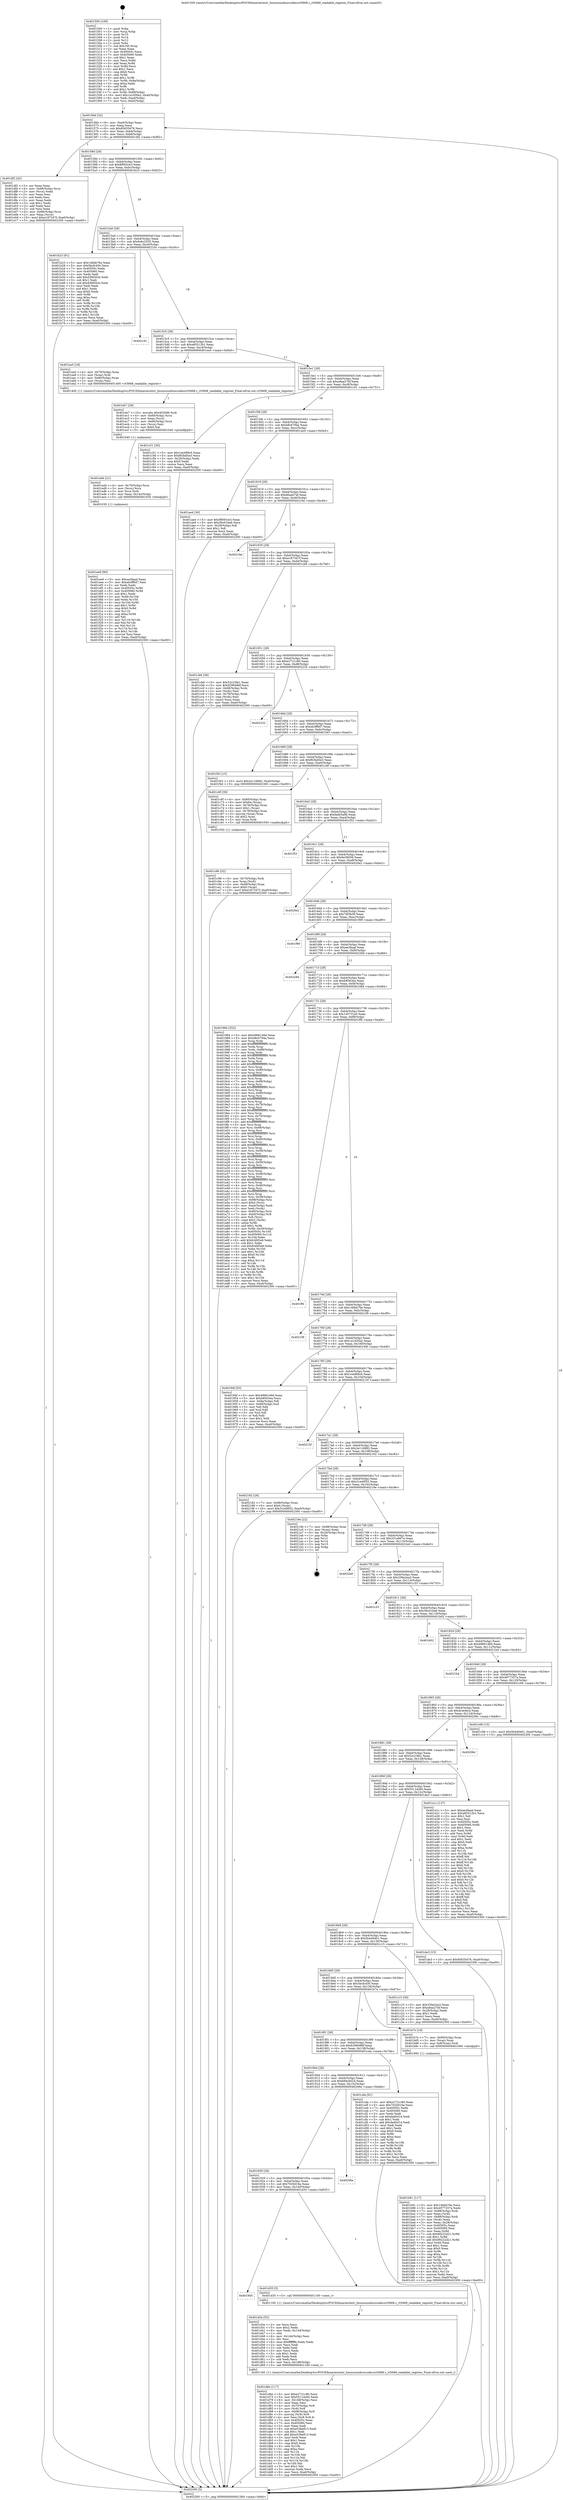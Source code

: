 digraph "0x401500" {
  label = "0x401500 (/mnt/c/Users/mathe/Desktop/tcc/POCII/binaries/extr_linuxsoundsoccodecsrt5668.c_rt5668_readable_register_Final-ollvm.out::main(0))"
  labelloc = "t"
  node[shape=record]

  Entry [label="",width=0.3,height=0.3,shape=circle,fillcolor=black,style=filled]
  "0x40156d" [label="{
     0x40156d [32]\l
     | [instrs]\l
     &nbsp;&nbsp;0x40156d \<+6\>: mov -0xa0(%rbp),%eax\l
     &nbsp;&nbsp;0x401573 \<+2\>: mov %eax,%ecx\l
     &nbsp;&nbsp;0x401575 \<+6\>: sub $0x85635d76,%ecx\l
     &nbsp;&nbsp;0x40157b \<+6\>: mov %eax,-0xb4(%rbp)\l
     &nbsp;&nbsp;0x401581 \<+6\>: mov %ecx,-0xb8(%rbp)\l
     &nbsp;&nbsp;0x401587 \<+6\>: je 0000000000401df2 \<main+0x8f2\>\l
  }"]
  "0x401df2" [label="{
     0x401df2 [42]\l
     | [instrs]\l
     &nbsp;&nbsp;0x401df2 \<+2\>: xor %eax,%eax\l
     &nbsp;&nbsp;0x401df4 \<+4\>: mov -0x68(%rbp),%rcx\l
     &nbsp;&nbsp;0x401df8 \<+2\>: mov (%rcx),%edx\l
     &nbsp;&nbsp;0x401dfa \<+2\>: mov %eax,%esi\l
     &nbsp;&nbsp;0x401dfc \<+2\>: sub %edx,%esi\l
     &nbsp;&nbsp;0x401dfe \<+2\>: mov %eax,%edx\l
     &nbsp;&nbsp;0x401e00 \<+3\>: sub $0x1,%edx\l
     &nbsp;&nbsp;0x401e03 \<+2\>: add %edx,%esi\l
     &nbsp;&nbsp;0x401e05 \<+2\>: sub %esi,%eax\l
     &nbsp;&nbsp;0x401e07 \<+4\>: mov -0x68(%rbp),%rcx\l
     &nbsp;&nbsp;0x401e0b \<+2\>: mov %eax,(%rcx)\l
     &nbsp;&nbsp;0x401e0d \<+10\>: movl $0xe187347f,-0xa0(%rbp)\l
     &nbsp;&nbsp;0x401e17 \<+5\>: jmp 0000000000402300 \<main+0xe00\>\l
  }"]
  "0x40158d" [label="{
     0x40158d [28]\l
     | [instrs]\l
     &nbsp;&nbsp;0x40158d \<+5\>: jmp 0000000000401592 \<main+0x92\>\l
     &nbsp;&nbsp;0x401592 \<+6\>: mov -0xb4(%rbp),%eax\l
     &nbsp;&nbsp;0x401598 \<+5\>: sub $0x8f093ce3,%eax\l
     &nbsp;&nbsp;0x40159d \<+6\>: mov %eax,-0xbc(%rbp)\l
     &nbsp;&nbsp;0x4015a3 \<+6\>: je 0000000000401b23 \<main+0x623\>\l
  }"]
  Exit [label="",width=0.3,height=0.3,shape=circle,fillcolor=black,style=filled,peripheries=2]
  "0x401b23" [label="{
     0x401b23 [91]\l
     | [instrs]\l
     &nbsp;&nbsp;0x401b23 \<+5\>: mov $0x146bb76e,%eax\l
     &nbsp;&nbsp;0x401b28 \<+5\>: mov $0x5bcfc450,%ecx\l
     &nbsp;&nbsp;0x401b2d \<+7\>: mov 0x40505c,%edx\l
     &nbsp;&nbsp;0x401b34 \<+7\>: mov 0x405060,%esi\l
     &nbsp;&nbsp;0x401b3b \<+2\>: mov %edx,%edi\l
     &nbsp;&nbsp;0x401b3d \<+6\>: add $0xd3fd50cb,%edi\l
     &nbsp;&nbsp;0x401b43 \<+3\>: sub $0x1,%edi\l
     &nbsp;&nbsp;0x401b46 \<+6\>: sub $0xd3fd50cb,%edi\l
     &nbsp;&nbsp;0x401b4c \<+3\>: imul %edi,%edx\l
     &nbsp;&nbsp;0x401b4f \<+3\>: and $0x1,%edx\l
     &nbsp;&nbsp;0x401b52 \<+3\>: cmp $0x0,%edx\l
     &nbsp;&nbsp;0x401b55 \<+4\>: sete %r8b\l
     &nbsp;&nbsp;0x401b59 \<+3\>: cmp $0xa,%esi\l
     &nbsp;&nbsp;0x401b5c \<+4\>: setl %r9b\l
     &nbsp;&nbsp;0x401b60 \<+3\>: mov %r8b,%r10b\l
     &nbsp;&nbsp;0x401b63 \<+3\>: and %r9b,%r10b\l
     &nbsp;&nbsp;0x401b66 \<+3\>: xor %r9b,%r8b\l
     &nbsp;&nbsp;0x401b69 \<+3\>: or %r8b,%r10b\l
     &nbsp;&nbsp;0x401b6c \<+4\>: test $0x1,%r10b\l
     &nbsp;&nbsp;0x401b70 \<+3\>: cmovne %ecx,%eax\l
     &nbsp;&nbsp;0x401b73 \<+6\>: mov %eax,-0xa0(%rbp)\l
     &nbsp;&nbsp;0x401b79 \<+5\>: jmp 0000000000402300 \<main+0xe00\>\l
  }"]
  "0x4015a9" [label="{
     0x4015a9 [28]\l
     | [instrs]\l
     &nbsp;&nbsp;0x4015a9 \<+5\>: jmp 00000000004015ae \<main+0xae\>\l
     &nbsp;&nbsp;0x4015ae \<+6\>: mov -0xb4(%rbp),%eax\l
     &nbsp;&nbsp;0x4015b4 \<+5\>: sub $0x9cbc2535,%eax\l
     &nbsp;&nbsp;0x4015b9 \<+6\>: mov %eax,-0xc0(%rbp)\l
     &nbsp;&nbsp;0x4015bf \<+6\>: je 000000000040210c \<main+0xc0c\>\l
  }"]
  "0x401ee9" [label="{
     0x401ee9 [90]\l
     | [instrs]\l
     &nbsp;&nbsp;0x401ee9 \<+5\>: mov $0xae3faad,%eax\l
     &nbsp;&nbsp;0x401eee \<+5\>: mov $0xeb3ff9d7,%esi\l
     &nbsp;&nbsp;0x401ef3 \<+2\>: xor %edx,%edx\l
     &nbsp;&nbsp;0x401ef5 \<+8\>: mov 0x40505c,%r8d\l
     &nbsp;&nbsp;0x401efd \<+8\>: mov 0x405060,%r9d\l
     &nbsp;&nbsp;0x401f05 \<+3\>: sub $0x1,%edx\l
     &nbsp;&nbsp;0x401f08 \<+3\>: mov %r8d,%r10d\l
     &nbsp;&nbsp;0x401f0b \<+3\>: add %edx,%r10d\l
     &nbsp;&nbsp;0x401f0e \<+4\>: imul %r10d,%r8d\l
     &nbsp;&nbsp;0x401f12 \<+4\>: and $0x1,%r8d\l
     &nbsp;&nbsp;0x401f16 \<+4\>: cmp $0x0,%r8d\l
     &nbsp;&nbsp;0x401f1a \<+4\>: sete %r11b\l
     &nbsp;&nbsp;0x401f1e \<+4\>: cmp $0xa,%r9d\l
     &nbsp;&nbsp;0x401f22 \<+3\>: setl %bl\l
     &nbsp;&nbsp;0x401f25 \<+3\>: mov %r11b,%r14b\l
     &nbsp;&nbsp;0x401f28 \<+3\>: and %bl,%r14b\l
     &nbsp;&nbsp;0x401f2b \<+3\>: xor %bl,%r11b\l
     &nbsp;&nbsp;0x401f2e \<+3\>: or %r11b,%r14b\l
     &nbsp;&nbsp;0x401f31 \<+4\>: test $0x1,%r14b\l
     &nbsp;&nbsp;0x401f35 \<+3\>: cmovne %esi,%eax\l
     &nbsp;&nbsp;0x401f38 \<+6\>: mov %eax,-0xa0(%rbp)\l
     &nbsp;&nbsp;0x401f3e \<+5\>: jmp 0000000000402300 \<main+0xe00\>\l
  }"]
  "0x40210c" [label="{
     0x40210c\l
  }", style=dashed]
  "0x4015c5" [label="{
     0x4015c5 [28]\l
     | [instrs]\l
     &nbsp;&nbsp;0x4015c5 \<+5\>: jmp 00000000004015ca \<main+0xca\>\l
     &nbsp;&nbsp;0x4015ca \<+6\>: mov -0xb4(%rbp),%eax\l
     &nbsp;&nbsp;0x4015d0 \<+5\>: sub $0xa85512b1,%eax\l
     &nbsp;&nbsp;0x4015d5 \<+6\>: mov %eax,-0xc4(%rbp)\l
     &nbsp;&nbsp;0x4015db \<+6\>: je 0000000000401ea5 \<main+0x9a5\>\l
  }"]
  "0x401ed4" [label="{
     0x401ed4 [21]\l
     | [instrs]\l
     &nbsp;&nbsp;0x401ed4 \<+4\>: mov -0x70(%rbp),%rcx\l
     &nbsp;&nbsp;0x401ed8 \<+3\>: mov (%rcx),%rcx\l
     &nbsp;&nbsp;0x401edb \<+3\>: mov %rcx,%rdi\l
     &nbsp;&nbsp;0x401ede \<+6\>: mov %eax,-0x14c(%rbp)\l
     &nbsp;&nbsp;0x401ee4 \<+5\>: call 0000000000401030 \<free@plt\>\l
     | [calls]\l
     &nbsp;&nbsp;0x401030 \{1\} (unknown)\l
  }"]
  "0x401ea5" [label="{
     0x401ea5 [18]\l
     | [instrs]\l
     &nbsp;&nbsp;0x401ea5 \<+4\>: mov -0x70(%rbp),%rax\l
     &nbsp;&nbsp;0x401ea9 \<+3\>: mov (%rax),%rdi\l
     &nbsp;&nbsp;0x401eac \<+4\>: mov -0x80(%rbp),%rax\l
     &nbsp;&nbsp;0x401eb0 \<+2\>: mov (%rax),%esi\l
     &nbsp;&nbsp;0x401eb2 \<+5\>: call 0000000000401400 \<rt5668_readable_register\>\l
     | [calls]\l
     &nbsp;&nbsp;0x401400 \{1\} (/mnt/c/Users/mathe/Desktop/tcc/POCII/binaries/extr_linuxsoundsoccodecsrt5668.c_rt5668_readable_register_Final-ollvm.out::rt5668_readable_register)\l
  }"]
  "0x4015e1" [label="{
     0x4015e1 [28]\l
     | [instrs]\l
     &nbsp;&nbsp;0x4015e1 \<+5\>: jmp 00000000004015e6 \<main+0xe6\>\l
     &nbsp;&nbsp;0x4015e6 \<+6\>: mov -0xb4(%rbp),%eax\l
     &nbsp;&nbsp;0x4015ec \<+5\>: sub $0xa8aa27bf,%eax\l
     &nbsp;&nbsp;0x4015f1 \<+6\>: mov %eax,-0xc8(%rbp)\l
     &nbsp;&nbsp;0x4015f7 \<+6\>: je 0000000000401c51 \<main+0x751\>\l
  }"]
  "0x401eb7" [label="{
     0x401eb7 [29]\l
     | [instrs]\l
     &nbsp;&nbsp;0x401eb7 \<+10\>: movabs $0x4030d6,%rdi\l
     &nbsp;&nbsp;0x401ec1 \<+4\>: mov -0x60(%rbp),%rcx\l
     &nbsp;&nbsp;0x401ec5 \<+2\>: mov %eax,(%rcx)\l
     &nbsp;&nbsp;0x401ec7 \<+4\>: mov -0x60(%rbp),%rcx\l
     &nbsp;&nbsp;0x401ecb \<+2\>: mov (%rcx),%esi\l
     &nbsp;&nbsp;0x401ecd \<+2\>: mov $0x0,%al\l
     &nbsp;&nbsp;0x401ecf \<+5\>: call 0000000000401040 \<printf@plt\>\l
     | [calls]\l
     &nbsp;&nbsp;0x401040 \{1\} (unknown)\l
  }"]
  "0x401c51" [label="{
     0x401c51 [30]\l
     | [instrs]\l
     &nbsp;&nbsp;0x401c51 \<+5\>: mov $0x1ee489c6,%eax\l
     &nbsp;&nbsp;0x401c56 \<+5\>: mov $0xf63bd5e3,%ecx\l
     &nbsp;&nbsp;0x401c5b \<+3\>: mov -0x28(%rbp),%edx\l
     &nbsp;&nbsp;0x401c5e \<+3\>: cmp $0x0,%edx\l
     &nbsp;&nbsp;0x401c61 \<+3\>: cmove %ecx,%eax\l
     &nbsp;&nbsp;0x401c64 \<+6\>: mov %eax,-0xa0(%rbp)\l
     &nbsp;&nbsp;0x401c6a \<+5\>: jmp 0000000000402300 \<main+0xe00\>\l
  }"]
  "0x4015fd" [label="{
     0x4015fd [28]\l
     | [instrs]\l
     &nbsp;&nbsp;0x4015fd \<+5\>: jmp 0000000000401602 \<main+0x102\>\l
     &nbsp;&nbsp;0x401602 \<+6\>: mov -0xb4(%rbp),%eax\l
     &nbsp;&nbsp;0x401608 \<+5\>: sub $0xb8c6794a,%eax\l
     &nbsp;&nbsp;0x40160d \<+6\>: mov %eax,-0xcc(%rbp)\l
     &nbsp;&nbsp;0x401613 \<+6\>: je 0000000000401ae4 \<main+0x5e4\>\l
  }"]
  "0x401d6e" [label="{
     0x401d6e [117]\l
     | [instrs]\l
     &nbsp;&nbsp;0x401d6e \<+5\>: mov $0xe2721c80,%ecx\l
     &nbsp;&nbsp;0x401d73 \<+5\>: mov $0x5511dc60,%edx\l
     &nbsp;&nbsp;0x401d78 \<+6\>: mov -0x148(%rbp),%esi\l
     &nbsp;&nbsp;0x401d7e \<+3\>: imul %eax,%esi\l
     &nbsp;&nbsp;0x401d81 \<+4\>: mov -0x70(%rbp),%r8\l
     &nbsp;&nbsp;0x401d85 \<+3\>: mov (%r8),%r8\l
     &nbsp;&nbsp;0x401d88 \<+4\>: mov -0x68(%rbp),%r9\l
     &nbsp;&nbsp;0x401d8c \<+3\>: movslq (%r9),%r9\l
     &nbsp;&nbsp;0x401d8f \<+4\>: mov %esi,(%r8,%r9,4)\l
     &nbsp;&nbsp;0x401d93 \<+7\>: mov 0x40505c,%eax\l
     &nbsp;&nbsp;0x401d9a \<+7\>: mov 0x405060,%esi\l
     &nbsp;&nbsp;0x401da1 \<+2\>: mov %eax,%edi\l
     &nbsp;&nbsp;0x401da3 \<+6\>: sub $0xe53be813,%edi\l
     &nbsp;&nbsp;0x401da9 \<+3\>: sub $0x1,%edi\l
     &nbsp;&nbsp;0x401dac \<+6\>: add $0xe53be813,%edi\l
     &nbsp;&nbsp;0x401db2 \<+3\>: imul %edi,%eax\l
     &nbsp;&nbsp;0x401db5 \<+3\>: and $0x1,%eax\l
     &nbsp;&nbsp;0x401db8 \<+3\>: cmp $0x0,%eax\l
     &nbsp;&nbsp;0x401dbb \<+4\>: sete %r10b\l
     &nbsp;&nbsp;0x401dbf \<+3\>: cmp $0xa,%esi\l
     &nbsp;&nbsp;0x401dc2 \<+4\>: setl %r11b\l
     &nbsp;&nbsp;0x401dc6 \<+3\>: mov %r10b,%bl\l
     &nbsp;&nbsp;0x401dc9 \<+3\>: and %r11b,%bl\l
     &nbsp;&nbsp;0x401dcc \<+3\>: xor %r11b,%r10b\l
     &nbsp;&nbsp;0x401dcf \<+3\>: or %r10b,%bl\l
     &nbsp;&nbsp;0x401dd2 \<+3\>: test $0x1,%bl\l
     &nbsp;&nbsp;0x401dd5 \<+3\>: cmovne %edx,%ecx\l
     &nbsp;&nbsp;0x401dd8 \<+6\>: mov %ecx,-0xa0(%rbp)\l
     &nbsp;&nbsp;0x401dde \<+5\>: jmp 0000000000402300 \<main+0xe00\>\l
  }"]
  "0x401ae4" [label="{
     0x401ae4 [30]\l
     | [instrs]\l
     &nbsp;&nbsp;0x401ae4 \<+5\>: mov $0x8f093ce3,%eax\l
     &nbsp;&nbsp;0x401ae9 \<+5\>: mov $0x39c01ba6,%ecx\l
     &nbsp;&nbsp;0x401aee \<+3\>: mov -0x29(%rbp),%dl\l
     &nbsp;&nbsp;0x401af1 \<+3\>: test $0x1,%dl\l
     &nbsp;&nbsp;0x401af4 \<+3\>: cmovne %ecx,%eax\l
     &nbsp;&nbsp;0x401af7 \<+6\>: mov %eax,-0xa0(%rbp)\l
     &nbsp;&nbsp;0x401afd \<+5\>: jmp 0000000000402300 \<main+0xe00\>\l
  }"]
  "0x401619" [label="{
     0x401619 [28]\l
     | [instrs]\l
     &nbsp;&nbsp;0x401619 \<+5\>: jmp 000000000040161e \<main+0x11e\>\l
     &nbsp;&nbsp;0x40161e \<+6\>: mov -0xb4(%rbp),%eax\l
     &nbsp;&nbsp;0x401624 \<+5\>: sub $0xd6aa67af,%eax\l
     &nbsp;&nbsp;0x401629 \<+6\>: mov %eax,-0xd0(%rbp)\l
     &nbsp;&nbsp;0x40162f \<+6\>: je 000000000040216e \<main+0xc6e\>\l
  }"]
  "0x401d3a" [label="{
     0x401d3a [52]\l
     | [instrs]\l
     &nbsp;&nbsp;0x401d3a \<+2\>: xor %ecx,%ecx\l
     &nbsp;&nbsp;0x401d3c \<+5\>: mov $0x2,%edx\l
     &nbsp;&nbsp;0x401d41 \<+6\>: mov %edx,-0x144(%rbp)\l
     &nbsp;&nbsp;0x401d47 \<+1\>: cltd\l
     &nbsp;&nbsp;0x401d48 \<+6\>: mov -0x144(%rbp),%esi\l
     &nbsp;&nbsp;0x401d4e \<+2\>: idiv %esi\l
     &nbsp;&nbsp;0x401d50 \<+6\>: imul $0xfffffffe,%edx,%edx\l
     &nbsp;&nbsp;0x401d56 \<+2\>: mov %ecx,%edi\l
     &nbsp;&nbsp;0x401d58 \<+2\>: sub %edx,%edi\l
     &nbsp;&nbsp;0x401d5a \<+2\>: mov %ecx,%edx\l
     &nbsp;&nbsp;0x401d5c \<+3\>: sub $0x1,%edx\l
     &nbsp;&nbsp;0x401d5f \<+2\>: add %edx,%edi\l
     &nbsp;&nbsp;0x401d61 \<+2\>: sub %edi,%ecx\l
     &nbsp;&nbsp;0x401d63 \<+6\>: mov %ecx,-0x148(%rbp)\l
     &nbsp;&nbsp;0x401d69 \<+5\>: call 0000000000401160 \<next_i\>\l
     | [calls]\l
     &nbsp;&nbsp;0x401160 \{1\} (/mnt/c/Users/mathe/Desktop/tcc/POCII/binaries/extr_linuxsoundsoccodecsrt5668.c_rt5668_readable_register_Final-ollvm.out::next_i)\l
  }"]
  "0x40216e" [label="{
     0x40216e\l
  }", style=dashed]
  "0x401635" [label="{
     0x401635 [28]\l
     | [instrs]\l
     &nbsp;&nbsp;0x401635 \<+5\>: jmp 000000000040163a \<main+0x13a\>\l
     &nbsp;&nbsp;0x40163a \<+6\>: mov -0xb4(%rbp),%eax\l
     &nbsp;&nbsp;0x401640 \<+5\>: sub $0xe187347f,%eax\l
     &nbsp;&nbsp;0x401645 \<+6\>: mov %eax,-0xd4(%rbp)\l
     &nbsp;&nbsp;0x40164b \<+6\>: je 0000000000401cb6 \<main+0x7b6\>\l
  }"]
  "0x401945" [label="{
     0x401945\l
  }", style=dashed]
  "0x401cb6" [label="{
     0x401cb6 [36]\l
     | [instrs]\l
     &nbsp;&nbsp;0x401cb6 \<+5\>: mov $0x52c23fe1,%eax\l
     &nbsp;&nbsp;0x401cbb \<+5\>: mov $0x6298486f,%ecx\l
     &nbsp;&nbsp;0x401cc0 \<+4\>: mov -0x68(%rbp),%rdx\l
     &nbsp;&nbsp;0x401cc4 \<+2\>: mov (%rdx),%esi\l
     &nbsp;&nbsp;0x401cc6 \<+4\>: mov -0x78(%rbp),%rdx\l
     &nbsp;&nbsp;0x401cca \<+2\>: cmp (%rdx),%esi\l
     &nbsp;&nbsp;0x401ccc \<+3\>: cmovl %ecx,%eax\l
     &nbsp;&nbsp;0x401ccf \<+6\>: mov %eax,-0xa0(%rbp)\l
     &nbsp;&nbsp;0x401cd5 \<+5\>: jmp 0000000000402300 \<main+0xe00\>\l
  }"]
  "0x401651" [label="{
     0x401651 [28]\l
     | [instrs]\l
     &nbsp;&nbsp;0x401651 \<+5\>: jmp 0000000000401656 \<main+0x156\>\l
     &nbsp;&nbsp;0x401656 \<+6\>: mov -0xb4(%rbp),%eax\l
     &nbsp;&nbsp;0x40165c \<+5\>: sub $0xe2721c80,%eax\l
     &nbsp;&nbsp;0x401661 \<+6\>: mov %eax,-0xd8(%rbp)\l
     &nbsp;&nbsp;0x401667 \<+6\>: je 0000000000402232 \<main+0xd32\>\l
  }"]
  "0x401d35" [label="{
     0x401d35 [5]\l
     | [instrs]\l
     &nbsp;&nbsp;0x401d35 \<+5\>: call 0000000000401160 \<next_i\>\l
     | [calls]\l
     &nbsp;&nbsp;0x401160 \{1\} (/mnt/c/Users/mathe/Desktop/tcc/POCII/binaries/extr_linuxsoundsoccodecsrt5668.c_rt5668_readable_register_Final-ollvm.out::next_i)\l
  }"]
  "0x402232" [label="{
     0x402232\l
  }", style=dashed]
  "0x40166d" [label="{
     0x40166d [28]\l
     | [instrs]\l
     &nbsp;&nbsp;0x40166d \<+5\>: jmp 0000000000401672 \<main+0x172\>\l
     &nbsp;&nbsp;0x401672 \<+6\>: mov -0xb4(%rbp),%eax\l
     &nbsp;&nbsp;0x401678 \<+5\>: sub $0xeb3ff9d7,%eax\l
     &nbsp;&nbsp;0x40167d \<+6\>: mov %eax,-0xdc(%rbp)\l
     &nbsp;&nbsp;0x401683 \<+6\>: je 0000000000401f43 \<main+0xa43\>\l
  }"]
  "0x401929" [label="{
     0x401929 [28]\l
     | [instrs]\l
     &nbsp;&nbsp;0x401929 \<+5\>: jmp 000000000040192e \<main+0x42e\>\l
     &nbsp;&nbsp;0x40192e \<+6\>: mov -0xb4(%rbp),%eax\l
     &nbsp;&nbsp;0x401934 \<+5\>: sub $0x7020d16a,%eax\l
     &nbsp;&nbsp;0x401939 \<+6\>: mov %eax,-0x140(%rbp)\l
     &nbsp;&nbsp;0x40193f \<+6\>: je 0000000000401d35 \<main+0x835\>\l
  }"]
  "0x401f43" [label="{
     0x401f43 [15]\l
     | [instrs]\l
     &nbsp;&nbsp;0x401f43 \<+10\>: movl $0x2e116892,-0xa0(%rbp)\l
     &nbsp;&nbsp;0x401f4d \<+5\>: jmp 0000000000402300 \<main+0xe00\>\l
  }"]
  "0x401689" [label="{
     0x401689 [28]\l
     | [instrs]\l
     &nbsp;&nbsp;0x401689 \<+5\>: jmp 000000000040168e \<main+0x18e\>\l
     &nbsp;&nbsp;0x40168e \<+6\>: mov -0xb4(%rbp),%eax\l
     &nbsp;&nbsp;0x401694 \<+5\>: sub $0xf63bd5e3,%eax\l
     &nbsp;&nbsp;0x401699 \<+6\>: mov %eax,-0xe0(%rbp)\l
     &nbsp;&nbsp;0x40169f \<+6\>: je 0000000000401c6f \<main+0x76f\>\l
  }"]
  "0x40206e" [label="{
     0x40206e\l
  }", style=dashed]
  "0x401c6f" [label="{
     0x401c6f [39]\l
     | [instrs]\l
     &nbsp;&nbsp;0x401c6f \<+4\>: mov -0x80(%rbp),%rax\l
     &nbsp;&nbsp;0x401c73 \<+6\>: movl $0x64,(%rax)\l
     &nbsp;&nbsp;0x401c79 \<+4\>: mov -0x78(%rbp),%rax\l
     &nbsp;&nbsp;0x401c7d \<+6\>: movl $0x1,(%rax)\l
     &nbsp;&nbsp;0x401c83 \<+4\>: mov -0x78(%rbp),%rax\l
     &nbsp;&nbsp;0x401c87 \<+3\>: movslq (%rax),%rax\l
     &nbsp;&nbsp;0x401c8a \<+4\>: shl $0x2,%rax\l
     &nbsp;&nbsp;0x401c8e \<+3\>: mov %rax,%rdi\l
     &nbsp;&nbsp;0x401c91 \<+5\>: call 0000000000401050 \<malloc@plt\>\l
     | [calls]\l
     &nbsp;&nbsp;0x401050 \{1\} (unknown)\l
  }"]
  "0x4016a5" [label="{
     0x4016a5 [28]\l
     | [instrs]\l
     &nbsp;&nbsp;0x4016a5 \<+5\>: jmp 00000000004016aa \<main+0x1aa\>\l
     &nbsp;&nbsp;0x4016aa \<+6\>: mov -0xb4(%rbp),%eax\l
     &nbsp;&nbsp;0x4016b0 \<+5\>: sub $0xfadb5a9b,%eax\l
     &nbsp;&nbsp;0x4016b5 \<+6\>: mov %eax,-0xe4(%rbp)\l
     &nbsp;&nbsp;0x4016bb \<+6\>: je 0000000000401f52 \<main+0xa52\>\l
  }"]
  "0x40190d" [label="{
     0x40190d [28]\l
     | [instrs]\l
     &nbsp;&nbsp;0x40190d \<+5\>: jmp 0000000000401912 \<main+0x412\>\l
     &nbsp;&nbsp;0x401912 \<+6\>: mov -0xb4(%rbp),%eax\l
     &nbsp;&nbsp;0x401918 \<+5\>: sub $0x694cb024,%eax\l
     &nbsp;&nbsp;0x40191d \<+6\>: mov %eax,-0x13c(%rbp)\l
     &nbsp;&nbsp;0x401923 \<+6\>: je 000000000040206e \<main+0xb6e\>\l
  }"]
  "0x401f52" [label="{
     0x401f52\l
  }", style=dashed]
  "0x4016c1" [label="{
     0x4016c1 [28]\l
     | [instrs]\l
     &nbsp;&nbsp;0x4016c1 \<+5\>: jmp 00000000004016c6 \<main+0x1c6\>\l
     &nbsp;&nbsp;0x4016c6 \<+6\>: mov -0xb4(%rbp),%eax\l
     &nbsp;&nbsp;0x4016cc \<+5\>: sub $0x6e39056,%eax\l
     &nbsp;&nbsp;0x4016d1 \<+6\>: mov %eax,-0xe8(%rbp)\l
     &nbsp;&nbsp;0x4016d7 \<+6\>: je 00000000004020e2 \<main+0xbe2\>\l
  }"]
  "0x401cda" [label="{
     0x401cda [91]\l
     | [instrs]\l
     &nbsp;&nbsp;0x401cda \<+5\>: mov $0xe2721c80,%eax\l
     &nbsp;&nbsp;0x401cdf \<+5\>: mov $0x7020d16a,%ecx\l
     &nbsp;&nbsp;0x401ce4 \<+7\>: mov 0x40505c,%edx\l
     &nbsp;&nbsp;0x401ceb \<+7\>: mov 0x405060,%esi\l
     &nbsp;&nbsp;0x401cf2 \<+2\>: mov %edx,%edi\l
     &nbsp;&nbsp;0x401cf4 \<+6\>: sub $0xda4fcf14,%edi\l
     &nbsp;&nbsp;0x401cfa \<+3\>: sub $0x1,%edi\l
     &nbsp;&nbsp;0x401cfd \<+6\>: add $0xda4fcf14,%edi\l
     &nbsp;&nbsp;0x401d03 \<+3\>: imul %edi,%edx\l
     &nbsp;&nbsp;0x401d06 \<+3\>: and $0x1,%edx\l
     &nbsp;&nbsp;0x401d09 \<+3\>: cmp $0x0,%edx\l
     &nbsp;&nbsp;0x401d0c \<+4\>: sete %r8b\l
     &nbsp;&nbsp;0x401d10 \<+3\>: cmp $0xa,%esi\l
     &nbsp;&nbsp;0x401d13 \<+4\>: setl %r9b\l
     &nbsp;&nbsp;0x401d17 \<+3\>: mov %r8b,%r10b\l
     &nbsp;&nbsp;0x401d1a \<+3\>: and %r9b,%r10b\l
     &nbsp;&nbsp;0x401d1d \<+3\>: xor %r9b,%r8b\l
     &nbsp;&nbsp;0x401d20 \<+3\>: or %r8b,%r10b\l
     &nbsp;&nbsp;0x401d23 \<+4\>: test $0x1,%r10b\l
     &nbsp;&nbsp;0x401d27 \<+3\>: cmovne %ecx,%eax\l
     &nbsp;&nbsp;0x401d2a \<+6\>: mov %eax,-0xa0(%rbp)\l
     &nbsp;&nbsp;0x401d30 \<+5\>: jmp 0000000000402300 \<main+0xe00\>\l
  }"]
  "0x4020e2" [label="{
     0x4020e2\l
  }", style=dashed]
  "0x4016dd" [label="{
     0x4016dd [28]\l
     | [instrs]\l
     &nbsp;&nbsp;0x4016dd \<+5\>: jmp 00000000004016e2 \<main+0x1e2\>\l
     &nbsp;&nbsp;0x4016e2 \<+6\>: mov -0xb4(%rbp),%eax\l
     &nbsp;&nbsp;0x4016e8 \<+5\>: sub $0x76f3b39,%eax\l
     &nbsp;&nbsp;0x4016ed \<+6\>: mov %eax,-0xec(%rbp)\l
     &nbsp;&nbsp;0x4016f3 \<+6\>: je 0000000000401f99 \<main+0xa99\>\l
  }"]
  "0x401c96" [label="{
     0x401c96 [32]\l
     | [instrs]\l
     &nbsp;&nbsp;0x401c96 \<+4\>: mov -0x70(%rbp),%rdi\l
     &nbsp;&nbsp;0x401c9a \<+3\>: mov %rax,(%rdi)\l
     &nbsp;&nbsp;0x401c9d \<+4\>: mov -0x68(%rbp),%rax\l
     &nbsp;&nbsp;0x401ca1 \<+6\>: movl $0x0,(%rax)\l
     &nbsp;&nbsp;0x401ca7 \<+10\>: movl $0xe187347f,-0xa0(%rbp)\l
     &nbsp;&nbsp;0x401cb1 \<+5\>: jmp 0000000000402300 \<main+0xe00\>\l
  }"]
  "0x401f99" [label="{
     0x401f99\l
  }", style=dashed]
  "0x4016f9" [label="{
     0x4016f9 [28]\l
     | [instrs]\l
     &nbsp;&nbsp;0x4016f9 \<+5\>: jmp 00000000004016fe \<main+0x1fe\>\l
     &nbsp;&nbsp;0x4016fe \<+6\>: mov -0xb4(%rbp),%eax\l
     &nbsp;&nbsp;0x401704 \<+5\>: sub $0xae3faad,%eax\l
     &nbsp;&nbsp;0x401709 \<+6\>: mov %eax,-0xf0(%rbp)\l
     &nbsp;&nbsp;0x40170f \<+6\>: je 000000000040228d \<main+0xd8d\>\l
  }"]
  "0x401b91" [label="{
     0x401b91 [117]\l
     | [instrs]\l
     &nbsp;&nbsp;0x401b91 \<+5\>: mov $0x146bb76e,%ecx\l
     &nbsp;&nbsp;0x401b96 \<+5\>: mov $0x4977257a,%edx\l
     &nbsp;&nbsp;0x401b9b \<+7\>: mov -0x88(%rbp),%rdi\l
     &nbsp;&nbsp;0x401ba2 \<+2\>: mov %eax,(%rdi)\l
     &nbsp;&nbsp;0x401ba4 \<+7\>: mov -0x88(%rbp),%rdi\l
     &nbsp;&nbsp;0x401bab \<+2\>: mov (%rdi),%eax\l
     &nbsp;&nbsp;0x401bad \<+3\>: mov %eax,-0x28(%rbp)\l
     &nbsp;&nbsp;0x401bb0 \<+7\>: mov 0x40505c,%eax\l
     &nbsp;&nbsp;0x401bb7 \<+7\>: mov 0x405060,%esi\l
     &nbsp;&nbsp;0x401bbe \<+3\>: mov %eax,%r8d\l
     &nbsp;&nbsp;0x401bc1 \<+7\>: sub $0x99222d21,%r8d\l
     &nbsp;&nbsp;0x401bc8 \<+4\>: sub $0x1,%r8d\l
     &nbsp;&nbsp;0x401bcc \<+7\>: add $0x99222d21,%r8d\l
     &nbsp;&nbsp;0x401bd3 \<+4\>: imul %r8d,%eax\l
     &nbsp;&nbsp;0x401bd7 \<+3\>: and $0x1,%eax\l
     &nbsp;&nbsp;0x401bda \<+3\>: cmp $0x0,%eax\l
     &nbsp;&nbsp;0x401bdd \<+4\>: sete %r9b\l
     &nbsp;&nbsp;0x401be1 \<+3\>: cmp $0xa,%esi\l
     &nbsp;&nbsp;0x401be4 \<+4\>: setl %r10b\l
     &nbsp;&nbsp;0x401be8 \<+3\>: mov %r9b,%r11b\l
     &nbsp;&nbsp;0x401beb \<+3\>: and %r10b,%r11b\l
     &nbsp;&nbsp;0x401bee \<+3\>: xor %r10b,%r9b\l
     &nbsp;&nbsp;0x401bf1 \<+3\>: or %r9b,%r11b\l
     &nbsp;&nbsp;0x401bf4 \<+4\>: test $0x1,%r11b\l
     &nbsp;&nbsp;0x401bf8 \<+3\>: cmovne %edx,%ecx\l
     &nbsp;&nbsp;0x401bfb \<+6\>: mov %ecx,-0xa0(%rbp)\l
     &nbsp;&nbsp;0x401c01 \<+5\>: jmp 0000000000402300 \<main+0xe00\>\l
  }"]
  "0x40228d" [label="{
     0x40228d\l
  }", style=dashed]
  "0x401715" [label="{
     0x401715 [28]\l
     | [instrs]\l
     &nbsp;&nbsp;0x401715 \<+5\>: jmp 000000000040171a \<main+0x21a\>\l
     &nbsp;&nbsp;0x40171a \<+6\>: mov -0xb4(%rbp),%eax\l
     &nbsp;&nbsp;0x401720 \<+5\>: sub $0xb8563ea,%eax\l
     &nbsp;&nbsp;0x401725 \<+6\>: mov %eax,-0xf4(%rbp)\l
     &nbsp;&nbsp;0x40172b \<+6\>: je 0000000000401984 \<main+0x484\>\l
  }"]
  "0x4018f1" [label="{
     0x4018f1 [28]\l
     | [instrs]\l
     &nbsp;&nbsp;0x4018f1 \<+5\>: jmp 00000000004018f6 \<main+0x3f6\>\l
     &nbsp;&nbsp;0x4018f6 \<+6\>: mov -0xb4(%rbp),%eax\l
     &nbsp;&nbsp;0x4018fc \<+5\>: sub $0x6298486f,%eax\l
     &nbsp;&nbsp;0x401901 \<+6\>: mov %eax,-0x138(%rbp)\l
     &nbsp;&nbsp;0x401907 \<+6\>: je 0000000000401cda \<main+0x7da\>\l
  }"]
  "0x401984" [label="{
     0x401984 [352]\l
     | [instrs]\l
     &nbsp;&nbsp;0x401984 \<+5\>: mov $0x4966146d,%eax\l
     &nbsp;&nbsp;0x401989 \<+5\>: mov $0xb8c6794a,%ecx\l
     &nbsp;&nbsp;0x40198e \<+3\>: mov %rsp,%rdx\l
     &nbsp;&nbsp;0x401991 \<+4\>: add $0xfffffffffffffff0,%rdx\l
     &nbsp;&nbsp;0x401995 \<+3\>: mov %rdx,%rsp\l
     &nbsp;&nbsp;0x401998 \<+7\>: mov %rdx,-0x98(%rbp)\l
     &nbsp;&nbsp;0x40199f \<+3\>: mov %rsp,%rdx\l
     &nbsp;&nbsp;0x4019a2 \<+4\>: add $0xfffffffffffffff0,%rdx\l
     &nbsp;&nbsp;0x4019a6 \<+3\>: mov %rdx,%rsp\l
     &nbsp;&nbsp;0x4019a9 \<+3\>: mov %rsp,%rsi\l
     &nbsp;&nbsp;0x4019ac \<+4\>: add $0xfffffffffffffff0,%rsi\l
     &nbsp;&nbsp;0x4019b0 \<+3\>: mov %rsi,%rsp\l
     &nbsp;&nbsp;0x4019b3 \<+7\>: mov %rsi,-0x90(%rbp)\l
     &nbsp;&nbsp;0x4019ba \<+3\>: mov %rsp,%rsi\l
     &nbsp;&nbsp;0x4019bd \<+4\>: add $0xfffffffffffffff0,%rsi\l
     &nbsp;&nbsp;0x4019c1 \<+3\>: mov %rsi,%rsp\l
     &nbsp;&nbsp;0x4019c4 \<+7\>: mov %rsi,-0x88(%rbp)\l
     &nbsp;&nbsp;0x4019cb \<+3\>: mov %rsp,%rsi\l
     &nbsp;&nbsp;0x4019ce \<+4\>: add $0xfffffffffffffff0,%rsi\l
     &nbsp;&nbsp;0x4019d2 \<+3\>: mov %rsi,%rsp\l
     &nbsp;&nbsp;0x4019d5 \<+4\>: mov %rsi,-0x80(%rbp)\l
     &nbsp;&nbsp;0x4019d9 \<+3\>: mov %rsp,%rsi\l
     &nbsp;&nbsp;0x4019dc \<+4\>: add $0xfffffffffffffff0,%rsi\l
     &nbsp;&nbsp;0x4019e0 \<+3\>: mov %rsi,%rsp\l
     &nbsp;&nbsp;0x4019e3 \<+4\>: mov %rsi,-0x78(%rbp)\l
     &nbsp;&nbsp;0x4019e7 \<+3\>: mov %rsp,%rsi\l
     &nbsp;&nbsp;0x4019ea \<+4\>: add $0xfffffffffffffff0,%rsi\l
     &nbsp;&nbsp;0x4019ee \<+3\>: mov %rsi,%rsp\l
     &nbsp;&nbsp;0x4019f1 \<+4\>: mov %rsi,-0x70(%rbp)\l
     &nbsp;&nbsp;0x4019f5 \<+3\>: mov %rsp,%rsi\l
     &nbsp;&nbsp;0x4019f8 \<+4\>: add $0xfffffffffffffff0,%rsi\l
     &nbsp;&nbsp;0x4019fc \<+3\>: mov %rsi,%rsp\l
     &nbsp;&nbsp;0x4019ff \<+4\>: mov %rsi,-0x68(%rbp)\l
     &nbsp;&nbsp;0x401a03 \<+3\>: mov %rsp,%rsi\l
     &nbsp;&nbsp;0x401a06 \<+4\>: add $0xfffffffffffffff0,%rsi\l
     &nbsp;&nbsp;0x401a0a \<+3\>: mov %rsi,%rsp\l
     &nbsp;&nbsp;0x401a0d \<+4\>: mov %rsi,-0x60(%rbp)\l
     &nbsp;&nbsp;0x401a11 \<+3\>: mov %rsp,%rsi\l
     &nbsp;&nbsp;0x401a14 \<+4\>: add $0xfffffffffffffff0,%rsi\l
     &nbsp;&nbsp;0x401a18 \<+3\>: mov %rsi,%rsp\l
     &nbsp;&nbsp;0x401a1b \<+4\>: mov %rsi,-0x58(%rbp)\l
     &nbsp;&nbsp;0x401a1f \<+3\>: mov %rsp,%rsi\l
     &nbsp;&nbsp;0x401a22 \<+4\>: add $0xfffffffffffffff0,%rsi\l
     &nbsp;&nbsp;0x401a26 \<+3\>: mov %rsi,%rsp\l
     &nbsp;&nbsp;0x401a29 \<+4\>: mov %rsi,-0x50(%rbp)\l
     &nbsp;&nbsp;0x401a2d \<+3\>: mov %rsp,%rsi\l
     &nbsp;&nbsp;0x401a30 \<+4\>: add $0xfffffffffffffff0,%rsi\l
     &nbsp;&nbsp;0x401a34 \<+3\>: mov %rsi,%rsp\l
     &nbsp;&nbsp;0x401a37 \<+4\>: mov %rsi,-0x48(%rbp)\l
     &nbsp;&nbsp;0x401a3b \<+3\>: mov %rsp,%rsi\l
     &nbsp;&nbsp;0x401a3e \<+4\>: add $0xfffffffffffffff0,%rsi\l
     &nbsp;&nbsp;0x401a42 \<+3\>: mov %rsi,%rsp\l
     &nbsp;&nbsp;0x401a45 \<+4\>: mov %rsi,-0x40(%rbp)\l
     &nbsp;&nbsp;0x401a49 \<+3\>: mov %rsp,%rsi\l
     &nbsp;&nbsp;0x401a4c \<+4\>: add $0xfffffffffffffff0,%rsi\l
     &nbsp;&nbsp;0x401a50 \<+3\>: mov %rsi,%rsp\l
     &nbsp;&nbsp;0x401a53 \<+4\>: mov %rsi,-0x38(%rbp)\l
     &nbsp;&nbsp;0x401a57 \<+7\>: mov -0x98(%rbp),%rsi\l
     &nbsp;&nbsp;0x401a5e \<+6\>: movl $0x0,(%rsi)\l
     &nbsp;&nbsp;0x401a64 \<+6\>: mov -0xa4(%rbp),%edi\l
     &nbsp;&nbsp;0x401a6a \<+2\>: mov %edi,(%rdx)\l
     &nbsp;&nbsp;0x401a6c \<+7\>: mov -0x90(%rbp),%rsi\l
     &nbsp;&nbsp;0x401a73 \<+7\>: mov -0xb0(%rbp),%r8\l
     &nbsp;&nbsp;0x401a7a \<+3\>: mov %r8,(%rsi)\l
     &nbsp;&nbsp;0x401a7d \<+3\>: cmpl $0x2,(%rdx)\l
     &nbsp;&nbsp;0x401a80 \<+4\>: setne %r9b\l
     &nbsp;&nbsp;0x401a84 \<+4\>: and $0x1,%r9b\l
     &nbsp;&nbsp;0x401a88 \<+4\>: mov %r9b,-0x29(%rbp)\l
     &nbsp;&nbsp;0x401a8c \<+8\>: mov 0x40505c,%r10d\l
     &nbsp;&nbsp;0x401a94 \<+8\>: mov 0x405060,%r11d\l
     &nbsp;&nbsp;0x401a9c \<+3\>: mov %r10d,%ebx\l
     &nbsp;&nbsp;0x401a9f \<+6\>: add $0xfc4fd5a9,%ebx\l
     &nbsp;&nbsp;0x401aa5 \<+3\>: sub $0x1,%ebx\l
     &nbsp;&nbsp;0x401aa8 \<+6\>: sub $0xfc4fd5a9,%ebx\l
     &nbsp;&nbsp;0x401aae \<+4\>: imul %ebx,%r10d\l
     &nbsp;&nbsp;0x401ab2 \<+4\>: and $0x1,%r10d\l
     &nbsp;&nbsp;0x401ab6 \<+4\>: cmp $0x0,%r10d\l
     &nbsp;&nbsp;0x401aba \<+4\>: sete %r9b\l
     &nbsp;&nbsp;0x401abe \<+4\>: cmp $0xa,%r11d\l
     &nbsp;&nbsp;0x401ac2 \<+4\>: setl %r14b\l
     &nbsp;&nbsp;0x401ac6 \<+3\>: mov %r9b,%r15b\l
     &nbsp;&nbsp;0x401ac9 \<+3\>: and %r14b,%r15b\l
     &nbsp;&nbsp;0x401acc \<+3\>: xor %r14b,%r9b\l
     &nbsp;&nbsp;0x401acf \<+3\>: or %r9b,%r15b\l
     &nbsp;&nbsp;0x401ad2 \<+4\>: test $0x1,%r15b\l
     &nbsp;&nbsp;0x401ad6 \<+3\>: cmovne %ecx,%eax\l
     &nbsp;&nbsp;0x401ad9 \<+6\>: mov %eax,-0xa0(%rbp)\l
     &nbsp;&nbsp;0x401adf \<+5\>: jmp 0000000000402300 \<main+0xe00\>\l
  }"]
  "0x401731" [label="{
     0x401731 [28]\l
     | [instrs]\l
     &nbsp;&nbsp;0x401731 \<+5\>: jmp 0000000000401736 \<main+0x236\>\l
     &nbsp;&nbsp;0x401736 \<+6\>: mov -0xb4(%rbp),%eax\l
     &nbsp;&nbsp;0x40173c \<+5\>: sub $0x145731a0,%eax\l
     &nbsp;&nbsp;0x401741 \<+6\>: mov %eax,-0xf8(%rbp)\l
     &nbsp;&nbsp;0x401747 \<+6\>: je 0000000000401ff4 \<main+0xaf4\>\l
  }"]
  "0x401b7e" [label="{
     0x401b7e [19]\l
     | [instrs]\l
     &nbsp;&nbsp;0x401b7e \<+7\>: mov -0x90(%rbp),%rax\l
     &nbsp;&nbsp;0x401b85 \<+3\>: mov (%rax),%rax\l
     &nbsp;&nbsp;0x401b88 \<+4\>: mov 0x8(%rax),%rdi\l
     &nbsp;&nbsp;0x401b8c \<+5\>: call 0000000000401060 \<atoi@plt\>\l
     | [calls]\l
     &nbsp;&nbsp;0x401060 \{1\} (unknown)\l
  }"]
  "0x401ff4" [label="{
     0x401ff4\l
  }", style=dashed]
  "0x40174d" [label="{
     0x40174d [28]\l
     | [instrs]\l
     &nbsp;&nbsp;0x40174d \<+5\>: jmp 0000000000401752 \<main+0x252\>\l
     &nbsp;&nbsp;0x401752 \<+6\>: mov -0xb4(%rbp),%eax\l
     &nbsp;&nbsp;0x401758 \<+5\>: sub $0x146bb76e,%eax\l
     &nbsp;&nbsp;0x40175d \<+6\>: mov %eax,-0xfc(%rbp)\l
     &nbsp;&nbsp;0x401763 \<+6\>: je 00000000004021f9 \<main+0xcf9\>\l
  }"]
  "0x4018d5" [label="{
     0x4018d5 [28]\l
     | [instrs]\l
     &nbsp;&nbsp;0x4018d5 \<+5\>: jmp 00000000004018da \<main+0x3da\>\l
     &nbsp;&nbsp;0x4018da \<+6\>: mov -0xb4(%rbp),%eax\l
     &nbsp;&nbsp;0x4018e0 \<+5\>: sub $0x5bcfc450,%eax\l
     &nbsp;&nbsp;0x4018e5 \<+6\>: mov %eax,-0x134(%rbp)\l
     &nbsp;&nbsp;0x4018eb \<+6\>: je 0000000000401b7e \<main+0x67e\>\l
  }"]
  "0x4021f9" [label="{
     0x4021f9\l
  }", style=dashed]
  "0x401769" [label="{
     0x401769 [28]\l
     | [instrs]\l
     &nbsp;&nbsp;0x401769 \<+5\>: jmp 000000000040176e \<main+0x26e\>\l
     &nbsp;&nbsp;0x40176e \<+6\>: mov -0xb4(%rbp),%eax\l
     &nbsp;&nbsp;0x401774 \<+5\>: sub $0x1a1d30a2,%eax\l
     &nbsp;&nbsp;0x401779 \<+6\>: mov %eax,-0x100(%rbp)\l
     &nbsp;&nbsp;0x40177f \<+6\>: je 000000000040194f \<main+0x44f\>\l
  }"]
  "0x401c15" [label="{
     0x401c15 [30]\l
     | [instrs]\l
     &nbsp;&nbsp;0x401c15 \<+5\>: mov $0x339a2ea3,%eax\l
     &nbsp;&nbsp;0x401c1a \<+5\>: mov $0xa8aa27bf,%ecx\l
     &nbsp;&nbsp;0x401c1f \<+3\>: mov -0x28(%rbp),%edx\l
     &nbsp;&nbsp;0x401c22 \<+3\>: cmp $0x1,%edx\l
     &nbsp;&nbsp;0x401c25 \<+3\>: cmovl %ecx,%eax\l
     &nbsp;&nbsp;0x401c28 \<+6\>: mov %eax,-0xa0(%rbp)\l
     &nbsp;&nbsp;0x401c2e \<+5\>: jmp 0000000000402300 \<main+0xe00\>\l
  }"]
  "0x40194f" [label="{
     0x40194f [53]\l
     | [instrs]\l
     &nbsp;&nbsp;0x40194f \<+5\>: mov $0x4966146d,%eax\l
     &nbsp;&nbsp;0x401954 \<+5\>: mov $0xb8563ea,%ecx\l
     &nbsp;&nbsp;0x401959 \<+6\>: mov -0x9a(%rbp),%dl\l
     &nbsp;&nbsp;0x40195f \<+7\>: mov -0x99(%rbp),%sil\l
     &nbsp;&nbsp;0x401966 \<+3\>: mov %dl,%dil\l
     &nbsp;&nbsp;0x401969 \<+3\>: and %sil,%dil\l
     &nbsp;&nbsp;0x40196c \<+3\>: xor %sil,%dl\l
     &nbsp;&nbsp;0x40196f \<+3\>: or %dl,%dil\l
     &nbsp;&nbsp;0x401972 \<+4\>: test $0x1,%dil\l
     &nbsp;&nbsp;0x401976 \<+3\>: cmovne %ecx,%eax\l
     &nbsp;&nbsp;0x401979 \<+6\>: mov %eax,-0xa0(%rbp)\l
     &nbsp;&nbsp;0x40197f \<+5\>: jmp 0000000000402300 \<main+0xe00\>\l
  }"]
  "0x401785" [label="{
     0x401785 [28]\l
     | [instrs]\l
     &nbsp;&nbsp;0x401785 \<+5\>: jmp 000000000040178a \<main+0x28a\>\l
     &nbsp;&nbsp;0x40178a \<+6\>: mov -0xb4(%rbp),%eax\l
     &nbsp;&nbsp;0x401790 \<+5\>: sub $0x1ee489c6,%eax\l
     &nbsp;&nbsp;0x401795 \<+6\>: mov %eax,-0x104(%rbp)\l
     &nbsp;&nbsp;0x40179b \<+6\>: je 000000000040215f \<main+0xc5f\>\l
  }"]
  "0x402300" [label="{
     0x402300 [5]\l
     | [instrs]\l
     &nbsp;&nbsp;0x402300 \<+5\>: jmp 000000000040156d \<main+0x6d\>\l
  }"]
  "0x401500" [label="{
     0x401500 [109]\l
     | [instrs]\l
     &nbsp;&nbsp;0x401500 \<+1\>: push %rbp\l
     &nbsp;&nbsp;0x401501 \<+3\>: mov %rsp,%rbp\l
     &nbsp;&nbsp;0x401504 \<+2\>: push %r15\l
     &nbsp;&nbsp;0x401506 \<+2\>: push %r14\l
     &nbsp;&nbsp;0x401508 \<+2\>: push %r12\l
     &nbsp;&nbsp;0x40150a \<+1\>: push %rbx\l
     &nbsp;&nbsp;0x40150b \<+7\>: sub $0x160,%rsp\l
     &nbsp;&nbsp;0x401512 \<+2\>: xor %eax,%eax\l
     &nbsp;&nbsp;0x401514 \<+7\>: mov 0x40505c,%ecx\l
     &nbsp;&nbsp;0x40151b \<+7\>: mov 0x405060,%edx\l
     &nbsp;&nbsp;0x401522 \<+3\>: sub $0x1,%eax\l
     &nbsp;&nbsp;0x401525 \<+3\>: mov %ecx,%r8d\l
     &nbsp;&nbsp;0x401528 \<+3\>: add %eax,%r8d\l
     &nbsp;&nbsp;0x40152b \<+4\>: imul %r8d,%ecx\l
     &nbsp;&nbsp;0x40152f \<+3\>: and $0x1,%ecx\l
     &nbsp;&nbsp;0x401532 \<+3\>: cmp $0x0,%ecx\l
     &nbsp;&nbsp;0x401535 \<+4\>: sete %r9b\l
     &nbsp;&nbsp;0x401539 \<+4\>: and $0x1,%r9b\l
     &nbsp;&nbsp;0x40153d \<+7\>: mov %r9b,-0x9a(%rbp)\l
     &nbsp;&nbsp;0x401544 \<+3\>: cmp $0xa,%edx\l
     &nbsp;&nbsp;0x401547 \<+4\>: setl %r9b\l
     &nbsp;&nbsp;0x40154b \<+4\>: and $0x1,%r9b\l
     &nbsp;&nbsp;0x40154f \<+7\>: mov %r9b,-0x99(%rbp)\l
     &nbsp;&nbsp;0x401556 \<+10\>: movl $0x1a1d30a2,-0xa0(%rbp)\l
     &nbsp;&nbsp;0x401560 \<+6\>: mov %edi,-0xa4(%rbp)\l
     &nbsp;&nbsp;0x401566 \<+7\>: mov %rsi,-0xb0(%rbp)\l
  }"]
  "0x4018b9" [label="{
     0x4018b9 [28]\l
     | [instrs]\l
     &nbsp;&nbsp;0x4018b9 \<+5\>: jmp 00000000004018be \<main+0x3be\>\l
     &nbsp;&nbsp;0x4018be \<+6\>: mov -0xb4(%rbp),%eax\l
     &nbsp;&nbsp;0x4018c4 \<+5\>: sub $0x5b449401,%eax\l
     &nbsp;&nbsp;0x4018c9 \<+6\>: mov %eax,-0x130(%rbp)\l
     &nbsp;&nbsp;0x4018cf \<+6\>: je 0000000000401c15 \<main+0x715\>\l
  }"]
  "0x401de3" [label="{
     0x401de3 [15]\l
     | [instrs]\l
     &nbsp;&nbsp;0x401de3 \<+10\>: movl $0x85635d76,-0xa0(%rbp)\l
     &nbsp;&nbsp;0x401ded \<+5\>: jmp 0000000000402300 \<main+0xe00\>\l
  }"]
  "0x40215f" [label="{
     0x40215f\l
  }", style=dashed]
  "0x4017a1" [label="{
     0x4017a1 [28]\l
     | [instrs]\l
     &nbsp;&nbsp;0x4017a1 \<+5\>: jmp 00000000004017a6 \<main+0x2a6\>\l
     &nbsp;&nbsp;0x4017a6 \<+6\>: mov -0xb4(%rbp),%eax\l
     &nbsp;&nbsp;0x4017ac \<+5\>: sub $0x2e116892,%eax\l
     &nbsp;&nbsp;0x4017b1 \<+6\>: mov %eax,-0x108(%rbp)\l
     &nbsp;&nbsp;0x4017b7 \<+6\>: je 0000000000402182 \<main+0xc82\>\l
  }"]
  "0x40189d" [label="{
     0x40189d [28]\l
     | [instrs]\l
     &nbsp;&nbsp;0x40189d \<+5\>: jmp 00000000004018a2 \<main+0x3a2\>\l
     &nbsp;&nbsp;0x4018a2 \<+6\>: mov -0xb4(%rbp),%eax\l
     &nbsp;&nbsp;0x4018a8 \<+5\>: sub $0x5511dc60,%eax\l
     &nbsp;&nbsp;0x4018ad \<+6\>: mov %eax,-0x12c(%rbp)\l
     &nbsp;&nbsp;0x4018b3 \<+6\>: je 0000000000401de3 \<main+0x8e3\>\l
  }"]
  "0x402182" [label="{
     0x402182 [28]\l
     | [instrs]\l
     &nbsp;&nbsp;0x402182 \<+7\>: mov -0x98(%rbp),%rax\l
     &nbsp;&nbsp;0x402189 \<+6\>: movl $0x0,(%rax)\l
     &nbsp;&nbsp;0x40218f \<+10\>: movl $0x31e49f32,-0xa0(%rbp)\l
     &nbsp;&nbsp;0x402199 \<+5\>: jmp 0000000000402300 \<main+0xe00\>\l
  }"]
  "0x4017bd" [label="{
     0x4017bd [28]\l
     | [instrs]\l
     &nbsp;&nbsp;0x4017bd \<+5\>: jmp 00000000004017c2 \<main+0x2c2\>\l
     &nbsp;&nbsp;0x4017c2 \<+6\>: mov -0xb4(%rbp),%eax\l
     &nbsp;&nbsp;0x4017c8 \<+5\>: sub $0x31e49f32,%eax\l
     &nbsp;&nbsp;0x4017cd \<+6\>: mov %eax,-0x10c(%rbp)\l
     &nbsp;&nbsp;0x4017d3 \<+6\>: je 000000000040219e \<main+0xc9e\>\l
  }"]
  "0x401e1c" [label="{
     0x401e1c [137]\l
     | [instrs]\l
     &nbsp;&nbsp;0x401e1c \<+5\>: mov $0xae3faad,%eax\l
     &nbsp;&nbsp;0x401e21 \<+5\>: mov $0xa85512b1,%ecx\l
     &nbsp;&nbsp;0x401e26 \<+2\>: mov $0x1,%dl\l
     &nbsp;&nbsp;0x401e28 \<+2\>: xor %esi,%esi\l
     &nbsp;&nbsp;0x401e2a \<+7\>: mov 0x40505c,%edi\l
     &nbsp;&nbsp;0x401e31 \<+8\>: mov 0x405060,%r8d\l
     &nbsp;&nbsp;0x401e39 \<+3\>: sub $0x1,%esi\l
     &nbsp;&nbsp;0x401e3c \<+3\>: mov %edi,%r9d\l
     &nbsp;&nbsp;0x401e3f \<+3\>: add %esi,%r9d\l
     &nbsp;&nbsp;0x401e42 \<+4\>: imul %r9d,%edi\l
     &nbsp;&nbsp;0x401e46 \<+3\>: and $0x1,%edi\l
     &nbsp;&nbsp;0x401e49 \<+3\>: cmp $0x0,%edi\l
     &nbsp;&nbsp;0x401e4c \<+4\>: sete %r10b\l
     &nbsp;&nbsp;0x401e50 \<+4\>: cmp $0xa,%r8d\l
     &nbsp;&nbsp;0x401e54 \<+4\>: setl %r11b\l
     &nbsp;&nbsp;0x401e58 \<+3\>: mov %r10b,%bl\l
     &nbsp;&nbsp;0x401e5b \<+3\>: xor $0xff,%bl\l
     &nbsp;&nbsp;0x401e5e \<+3\>: mov %r11b,%r14b\l
     &nbsp;&nbsp;0x401e61 \<+4\>: xor $0xff,%r14b\l
     &nbsp;&nbsp;0x401e65 \<+3\>: xor $0x0,%dl\l
     &nbsp;&nbsp;0x401e68 \<+3\>: mov %bl,%r15b\l
     &nbsp;&nbsp;0x401e6b \<+4\>: and $0x0,%r15b\l
     &nbsp;&nbsp;0x401e6f \<+3\>: and %dl,%r10b\l
     &nbsp;&nbsp;0x401e72 \<+3\>: mov %r14b,%r12b\l
     &nbsp;&nbsp;0x401e75 \<+4\>: and $0x0,%r12b\l
     &nbsp;&nbsp;0x401e79 \<+3\>: and %dl,%r11b\l
     &nbsp;&nbsp;0x401e7c \<+3\>: or %r10b,%r15b\l
     &nbsp;&nbsp;0x401e7f \<+3\>: or %r11b,%r12b\l
     &nbsp;&nbsp;0x401e82 \<+3\>: xor %r12b,%r15b\l
     &nbsp;&nbsp;0x401e85 \<+3\>: or %r14b,%bl\l
     &nbsp;&nbsp;0x401e88 \<+3\>: xor $0xff,%bl\l
     &nbsp;&nbsp;0x401e8b \<+3\>: or $0x0,%dl\l
     &nbsp;&nbsp;0x401e8e \<+2\>: and %dl,%bl\l
     &nbsp;&nbsp;0x401e90 \<+3\>: or %bl,%r15b\l
     &nbsp;&nbsp;0x401e93 \<+4\>: test $0x1,%r15b\l
     &nbsp;&nbsp;0x401e97 \<+3\>: cmovne %ecx,%eax\l
     &nbsp;&nbsp;0x401e9a \<+6\>: mov %eax,-0xa0(%rbp)\l
     &nbsp;&nbsp;0x401ea0 \<+5\>: jmp 0000000000402300 \<main+0xe00\>\l
  }"]
  "0x40219e" [label="{
     0x40219e [22]\l
     | [instrs]\l
     &nbsp;&nbsp;0x40219e \<+7\>: mov -0x98(%rbp),%rax\l
     &nbsp;&nbsp;0x4021a5 \<+2\>: mov (%rax),%eax\l
     &nbsp;&nbsp;0x4021a7 \<+4\>: lea -0x20(%rbp),%rsp\l
     &nbsp;&nbsp;0x4021ab \<+1\>: pop %rbx\l
     &nbsp;&nbsp;0x4021ac \<+2\>: pop %r12\l
     &nbsp;&nbsp;0x4021ae \<+2\>: pop %r14\l
     &nbsp;&nbsp;0x4021b0 \<+2\>: pop %r15\l
     &nbsp;&nbsp;0x4021b2 \<+1\>: pop %rbp\l
     &nbsp;&nbsp;0x4021b3 \<+1\>: ret\l
  }"]
  "0x4017d9" [label="{
     0x4017d9 [28]\l
     | [instrs]\l
     &nbsp;&nbsp;0x4017d9 \<+5\>: jmp 00000000004017de \<main+0x2de\>\l
     &nbsp;&nbsp;0x4017de \<+6\>: mov -0xb4(%rbp),%eax\l
     &nbsp;&nbsp;0x4017e4 \<+5\>: sub $0x331e8d7e,%eax\l
     &nbsp;&nbsp;0x4017e9 \<+6\>: mov %eax,-0x110(%rbp)\l
     &nbsp;&nbsp;0x4017ef \<+6\>: je 00000000004022e0 \<main+0xde0\>\l
  }"]
  "0x401881" [label="{
     0x401881 [28]\l
     | [instrs]\l
     &nbsp;&nbsp;0x401881 \<+5\>: jmp 0000000000401886 \<main+0x386\>\l
     &nbsp;&nbsp;0x401886 \<+6\>: mov -0xb4(%rbp),%eax\l
     &nbsp;&nbsp;0x40188c \<+5\>: sub $0x52c23fe1,%eax\l
     &nbsp;&nbsp;0x401891 \<+6\>: mov %eax,-0x128(%rbp)\l
     &nbsp;&nbsp;0x401897 \<+6\>: je 0000000000401e1c \<main+0x91c\>\l
  }"]
  "0x4022e0" [label="{
     0x4022e0\l
  }", style=dashed]
  "0x4017f5" [label="{
     0x4017f5 [28]\l
     | [instrs]\l
     &nbsp;&nbsp;0x4017f5 \<+5\>: jmp 00000000004017fa \<main+0x2fa\>\l
     &nbsp;&nbsp;0x4017fa \<+6\>: mov -0xb4(%rbp),%eax\l
     &nbsp;&nbsp;0x401800 \<+5\>: sub $0x339a2ea3,%eax\l
     &nbsp;&nbsp;0x401805 \<+6\>: mov %eax,-0x114(%rbp)\l
     &nbsp;&nbsp;0x40180b \<+6\>: je 0000000000401c33 \<main+0x733\>\l
  }"]
  "0x40208c" [label="{
     0x40208c\l
  }", style=dashed]
  "0x401c33" [label="{
     0x401c33\l
  }", style=dashed]
  "0x401811" [label="{
     0x401811 [28]\l
     | [instrs]\l
     &nbsp;&nbsp;0x401811 \<+5\>: jmp 0000000000401816 \<main+0x316\>\l
     &nbsp;&nbsp;0x401816 \<+6\>: mov -0xb4(%rbp),%eax\l
     &nbsp;&nbsp;0x40181c \<+5\>: sub $0x39c01ba6,%eax\l
     &nbsp;&nbsp;0x401821 \<+6\>: mov %eax,-0x118(%rbp)\l
     &nbsp;&nbsp;0x401827 \<+6\>: je 0000000000401b02 \<main+0x602\>\l
  }"]
  "0x401865" [label="{
     0x401865 [28]\l
     | [instrs]\l
     &nbsp;&nbsp;0x401865 \<+5\>: jmp 000000000040186a \<main+0x36a\>\l
     &nbsp;&nbsp;0x40186a \<+6\>: mov -0xb4(%rbp),%eax\l
     &nbsp;&nbsp;0x401870 \<+5\>: sub $0x4c4cfece,%eax\l
     &nbsp;&nbsp;0x401875 \<+6\>: mov %eax,-0x124(%rbp)\l
     &nbsp;&nbsp;0x40187b \<+6\>: je 000000000040208c \<main+0xb8c\>\l
  }"]
  "0x401b02" [label="{
     0x401b02\l
  }", style=dashed]
  "0x40182d" [label="{
     0x40182d [28]\l
     | [instrs]\l
     &nbsp;&nbsp;0x40182d \<+5\>: jmp 0000000000401832 \<main+0x332\>\l
     &nbsp;&nbsp;0x401832 \<+6\>: mov -0xb4(%rbp),%eax\l
     &nbsp;&nbsp;0x401838 \<+5\>: sub $0x4966146d,%eax\l
     &nbsp;&nbsp;0x40183d \<+6\>: mov %eax,-0x11c(%rbp)\l
     &nbsp;&nbsp;0x401843 \<+6\>: je 00000000004021b4 \<main+0xcb4\>\l
  }"]
  "0x401c06" [label="{
     0x401c06 [15]\l
     | [instrs]\l
     &nbsp;&nbsp;0x401c06 \<+10\>: movl $0x5b449401,-0xa0(%rbp)\l
     &nbsp;&nbsp;0x401c10 \<+5\>: jmp 0000000000402300 \<main+0xe00\>\l
  }"]
  "0x4021b4" [label="{
     0x4021b4\l
  }", style=dashed]
  "0x401849" [label="{
     0x401849 [28]\l
     | [instrs]\l
     &nbsp;&nbsp;0x401849 \<+5\>: jmp 000000000040184e \<main+0x34e\>\l
     &nbsp;&nbsp;0x40184e \<+6\>: mov -0xb4(%rbp),%eax\l
     &nbsp;&nbsp;0x401854 \<+5\>: sub $0x4977257a,%eax\l
     &nbsp;&nbsp;0x401859 \<+6\>: mov %eax,-0x120(%rbp)\l
     &nbsp;&nbsp;0x40185f \<+6\>: je 0000000000401c06 \<main+0x706\>\l
  }"]
  Entry -> "0x401500" [label=" 1"]
  "0x40156d" -> "0x401df2" [label=" 1"]
  "0x40156d" -> "0x40158d" [label=" 19"]
  "0x40219e" -> Exit [label=" 1"]
  "0x40158d" -> "0x401b23" [label=" 1"]
  "0x40158d" -> "0x4015a9" [label=" 18"]
  "0x402182" -> "0x402300" [label=" 1"]
  "0x4015a9" -> "0x40210c" [label=" 0"]
  "0x4015a9" -> "0x4015c5" [label=" 18"]
  "0x401f43" -> "0x402300" [label=" 1"]
  "0x4015c5" -> "0x401ea5" [label=" 1"]
  "0x4015c5" -> "0x4015e1" [label=" 17"]
  "0x401ee9" -> "0x402300" [label=" 1"]
  "0x4015e1" -> "0x401c51" [label=" 1"]
  "0x4015e1" -> "0x4015fd" [label=" 16"]
  "0x401ed4" -> "0x401ee9" [label=" 1"]
  "0x4015fd" -> "0x401ae4" [label=" 1"]
  "0x4015fd" -> "0x401619" [label=" 15"]
  "0x401eb7" -> "0x401ed4" [label=" 1"]
  "0x401619" -> "0x40216e" [label=" 0"]
  "0x401619" -> "0x401635" [label=" 15"]
  "0x401ea5" -> "0x401eb7" [label=" 1"]
  "0x401635" -> "0x401cb6" [label=" 2"]
  "0x401635" -> "0x401651" [label=" 13"]
  "0x401e1c" -> "0x402300" [label=" 1"]
  "0x401651" -> "0x402232" [label=" 0"]
  "0x401651" -> "0x40166d" [label=" 13"]
  "0x401df2" -> "0x402300" [label=" 1"]
  "0x40166d" -> "0x401f43" [label=" 1"]
  "0x40166d" -> "0x401689" [label=" 12"]
  "0x401d6e" -> "0x402300" [label=" 1"]
  "0x401689" -> "0x401c6f" [label=" 1"]
  "0x401689" -> "0x4016a5" [label=" 11"]
  "0x401d3a" -> "0x401d6e" [label=" 1"]
  "0x4016a5" -> "0x401f52" [label=" 0"]
  "0x4016a5" -> "0x4016c1" [label=" 11"]
  "0x401929" -> "0x401945" [label=" 0"]
  "0x4016c1" -> "0x4020e2" [label=" 0"]
  "0x4016c1" -> "0x4016dd" [label=" 11"]
  "0x401929" -> "0x401d35" [label=" 1"]
  "0x4016dd" -> "0x401f99" [label=" 0"]
  "0x4016dd" -> "0x4016f9" [label=" 11"]
  "0x40190d" -> "0x401929" [label=" 1"]
  "0x4016f9" -> "0x40228d" [label=" 0"]
  "0x4016f9" -> "0x401715" [label=" 11"]
  "0x40190d" -> "0x40206e" [label=" 0"]
  "0x401715" -> "0x401984" [label=" 1"]
  "0x401715" -> "0x401731" [label=" 10"]
  "0x401d35" -> "0x401d3a" [label=" 1"]
  "0x401731" -> "0x401ff4" [label=" 0"]
  "0x401731" -> "0x40174d" [label=" 10"]
  "0x401cda" -> "0x402300" [label=" 1"]
  "0x40174d" -> "0x4021f9" [label=" 0"]
  "0x40174d" -> "0x401769" [label=" 10"]
  "0x4018f1" -> "0x401cda" [label=" 1"]
  "0x401769" -> "0x40194f" [label=" 1"]
  "0x401769" -> "0x401785" [label=" 9"]
  "0x40194f" -> "0x402300" [label=" 1"]
  "0x401500" -> "0x40156d" [label=" 1"]
  "0x402300" -> "0x40156d" [label=" 19"]
  "0x401de3" -> "0x402300" [label=" 1"]
  "0x401984" -> "0x402300" [label=" 1"]
  "0x401ae4" -> "0x402300" [label=" 1"]
  "0x401b23" -> "0x402300" [label=" 1"]
  "0x401c96" -> "0x402300" [label=" 1"]
  "0x401785" -> "0x40215f" [label=" 0"]
  "0x401785" -> "0x4017a1" [label=" 9"]
  "0x401c6f" -> "0x401c96" [label=" 1"]
  "0x4017a1" -> "0x402182" [label=" 1"]
  "0x4017a1" -> "0x4017bd" [label=" 8"]
  "0x401c15" -> "0x402300" [label=" 1"]
  "0x4017bd" -> "0x40219e" [label=" 1"]
  "0x4017bd" -> "0x4017d9" [label=" 7"]
  "0x401c06" -> "0x402300" [label=" 1"]
  "0x4017d9" -> "0x4022e0" [label=" 0"]
  "0x4017d9" -> "0x4017f5" [label=" 7"]
  "0x401b7e" -> "0x401b91" [label=" 1"]
  "0x4017f5" -> "0x401c33" [label=" 0"]
  "0x4017f5" -> "0x401811" [label=" 7"]
  "0x4018d5" -> "0x4018f1" [label=" 2"]
  "0x401811" -> "0x401b02" [label=" 0"]
  "0x401811" -> "0x40182d" [label=" 7"]
  "0x4018f1" -> "0x40190d" [label=" 1"]
  "0x40182d" -> "0x4021b4" [label=" 0"]
  "0x40182d" -> "0x401849" [label=" 7"]
  "0x4018b9" -> "0x4018d5" [label=" 3"]
  "0x401849" -> "0x401c06" [label=" 1"]
  "0x401849" -> "0x401865" [label=" 6"]
  "0x4018d5" -> "0x401b7e" [label=" 1"]
  "0x401865" -> "0x40208c" [label=" 0"]
  "0x401865" -> "0x401881" [label=" 6"]
  "0x401b91" -> "0x402300" [label=" 1"]
  "0x401881" -> "0x401e1c" [label=" 1"]
  "0x401881" -> "0x40189d" [label=" 5"]
  "0x401c51" -> "0x402300" [label=" 1"]
  "0x40189d" -> "0x401de3" [label=" 1"]
  "0x40189d" -> "0x4018b9" [label=" 4"]
  "0x401cb6" -> "0x402300" [label=" 2"]
  "0x4018b9" -> "0x401c15" [label=" 1"]
}
